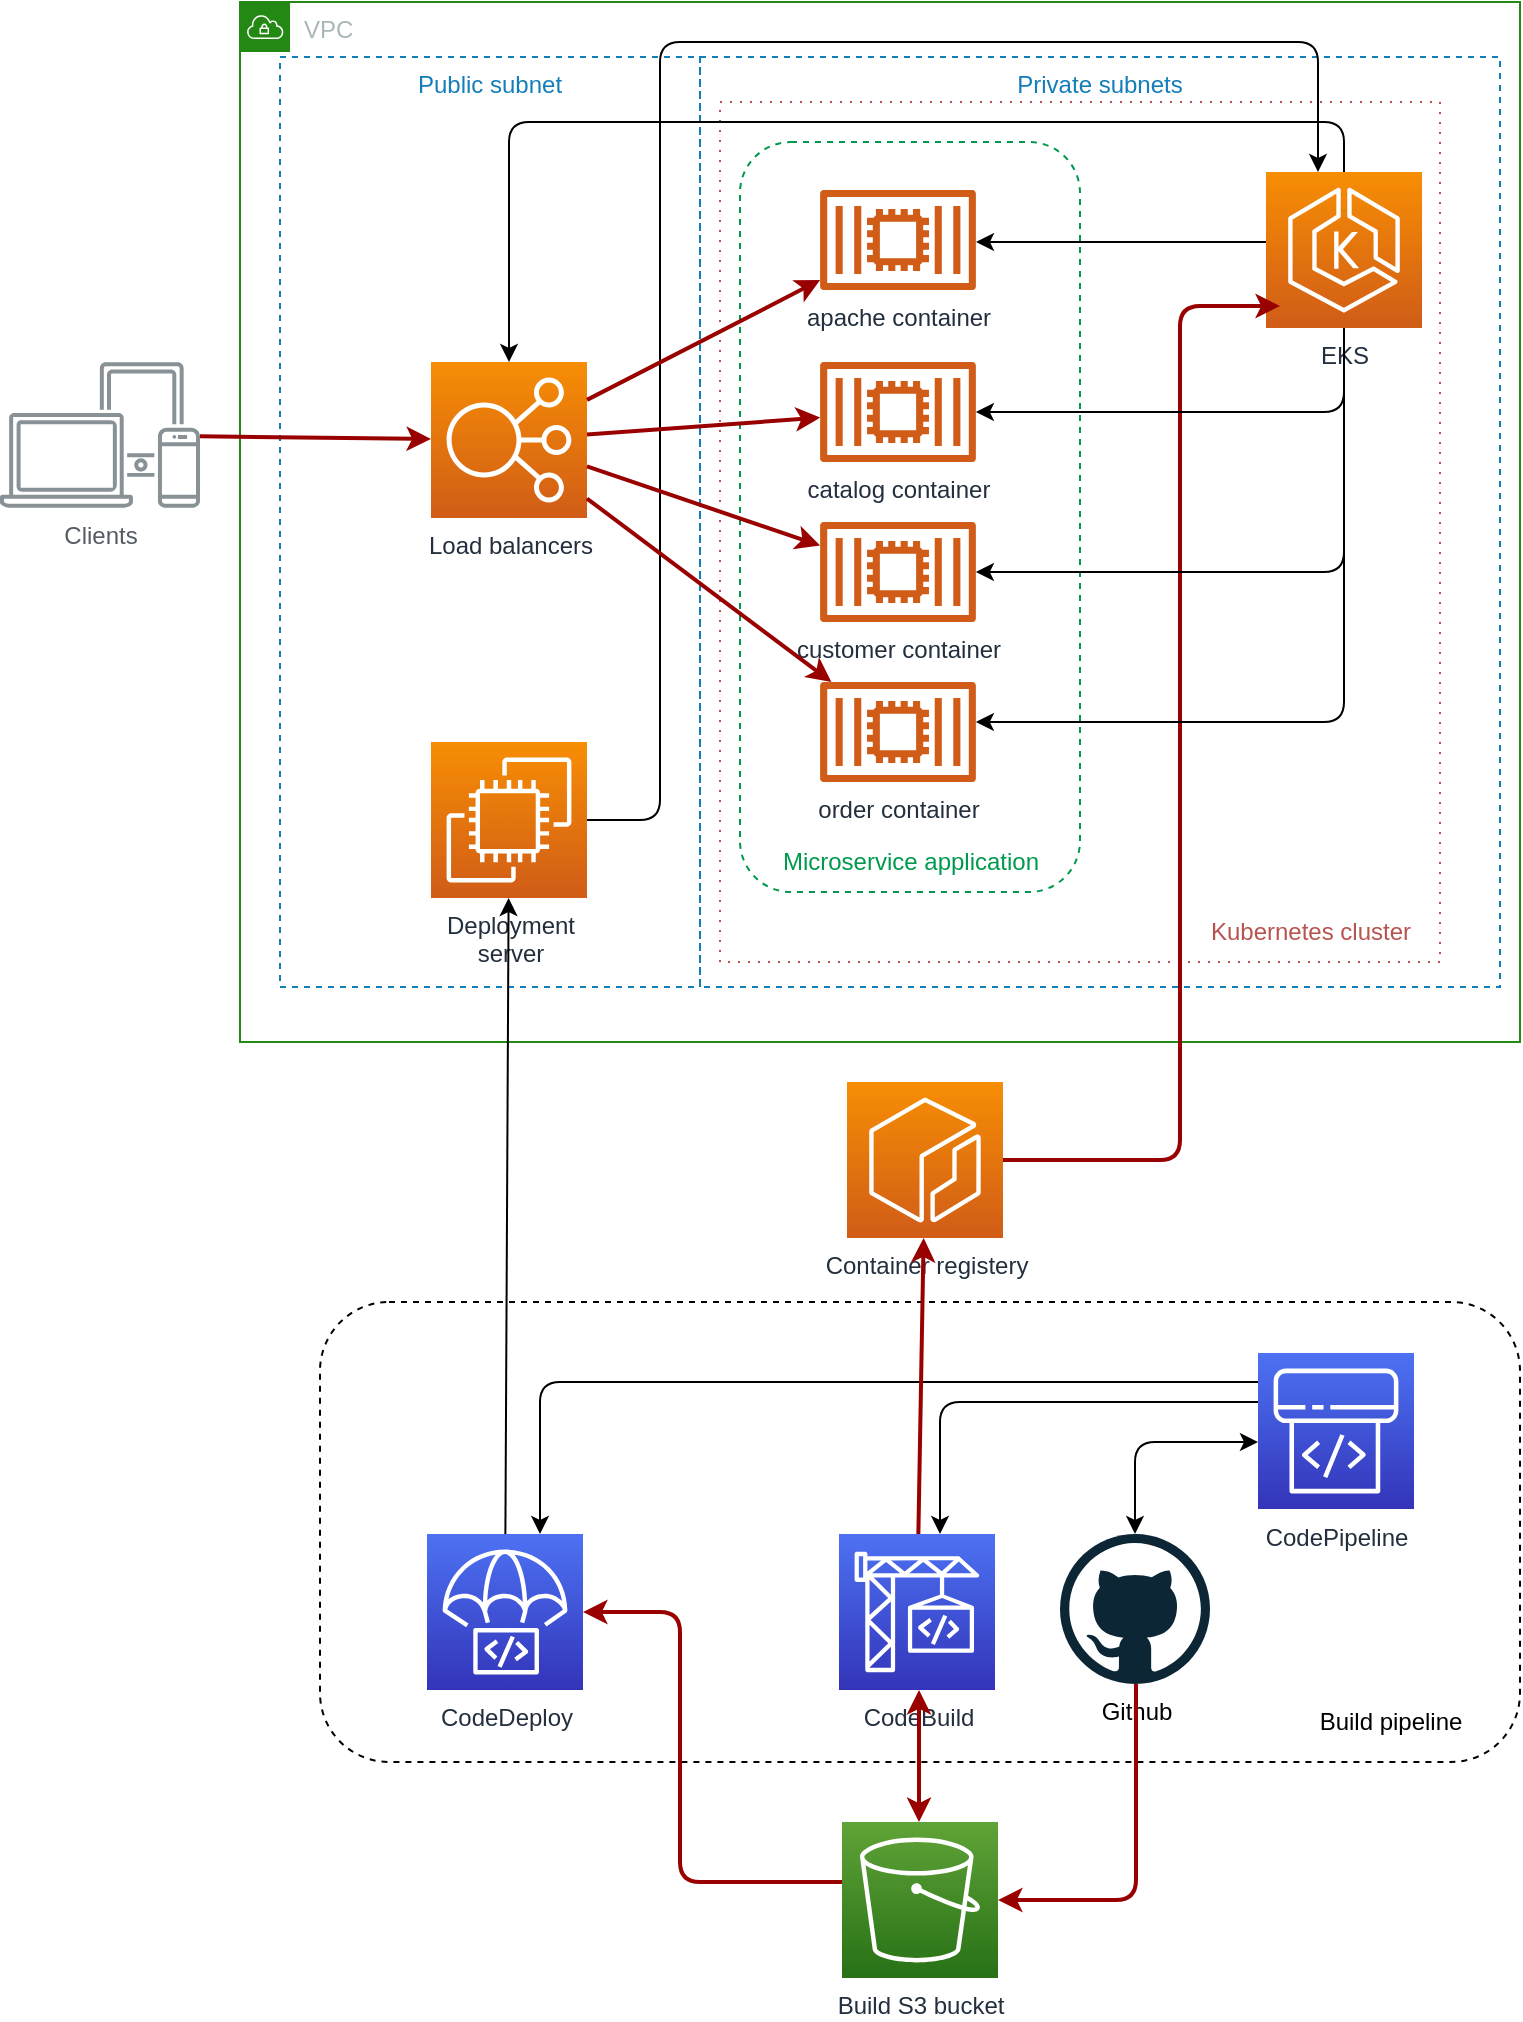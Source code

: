 <mxfile version="13.5.3" type="device"><diagram name="Page-1" id="c7558073-3199-34d8-9f00-42111426c3f3"><mxGraphModel dx="1038" dy="531" grid="1" gridSize="10" guides="1" tooltips="1" connect="1" arrows="1" fold="1" page="1" pageScale="1" pageWidth="826" pageHeight="1169" background="#ffffff" math="0" shadow="0"><root><mxCell id="0"/><mxCell id="1" parent="0"/><mxCell id="L9Fh5zcXAKIIQ8kLhhTJ-55" value="" style="group" vertex="1" connectable="0" parent="1"><mxGeometry x="40" y="80" width="760" height="988" as="geometry"/></mxCell><mxCell id="ja8qiLcumeHETiCR598y-166" value="VPC" style="points=[[0,0],[0.25,0],[0.5,0],[0.75,0],[1,0],[1,0.25],[1,0.5],[1,0.75],[1,1],[0.75,1],[0.5,1],[0.25,1],[0,1],[0,0.75],[0,0.5],[0,0.25]];outlineConnect=0;gradientColor=none;html=1;whiteSpace=wrap;fontSize=12;fontStyle=0;shape=mxgraph.aws4.group;grIcon=mxgraph.aws4.group_vpc;strokeColor=#248814;fillColor=none;verticalAlign=top;align=left;spacingLeft=30;fontColor=#AAB7B8;dashed=0;" parent="L9Fh5zcXAKIIQ8kLhhTJ-55" vertex="1"><mxGeometry x="120" width="640" height="520" as="geometry"/></mxCell><mxCell id="ja8qiLcumeHETiCR598y-167" value="Private subnets" style="fillColor=none;strokeColor=#147EBA;dashed=1;verticalAlign=top;fontStyle=0;fontColor=#147EBA;" parent="L9Fh5zcXAKIIQ8kLhhTJ-55" vertex="1"><mxGeometry x="350" y="27.5" width="400" height="465" as="geometry"/></mxCell><mxCell id="x9eU_9-JBzqkEoTvXEis-71" value="" style="rounded=0;whiteSpace=wrap;html=1;glass=0;dashed=1;dashPattern=1 4;strokeColor=#b85450;fillColor=none;" parent="L9Fh5zcXAKIIQ8kLhhTJ-55" vertex="1"><mxGeometry x="360" y="50" width="360" height="430" as="geometry"/></mxCell><mxCell id="ja8qiLcumeHETiCR598y-99" value="" style="rounded=1;whiteSpace=wrap;html=1;dashed=1;fillColor=none;strokeColor=#00994D;align=center;" parent="L9Fh5zcXAKIIQ8kLhhTJ-55" vertex="1"><mxGeometry x="370" y="70" width="170" height="375" as="geometry"/></mxCell><mxCell id="ja8qiLcumeHETiCR598y-165" value="Public subnet" style="fillColor=none;strokeColor=#147EBA;dashed=1;verticalAlign=top;fontStyle=0;fontColor=#147EBA;" parent="L9Fh5zcXAKIIQ8kLhhTJ-55" vertex="1"><mxGeometry x="140" y="27.5" width="210" height="465" as="geometry"/></mxCell><mxCell id="ja8qiLcumeHETiCR598y-105" value="EKS" style="outlineConnect=0;fontColor=#232F3E;gradientColor=#F78E04;gradientDirection=north;fillColor=#D05C17;strokeColor=#ffffff;dashed=0;verticalLabelPosition=bottom;verticalAlign=top;align=center;html=1;fontSize=12;fontStyle=0;aspect=fixed;shape=mxgraph.aws4.resourceIcon;resIcon=mxgraph.aws4.eks;" parent="L9Fh5zcXAKIIQ8kLhhTJ-55" vertex="1"><mxGeometry x="633" y="85" width="78" height="78" as="geometry"/></mxCell><mxCell id="ja8qiLcumeHETiCR598y-106" value="Deployment &lt;br&gt;server" style="outlineConnect=0;fontColor=#232F3E;gradientColor=#F78E04;gradientDirection=north;fillColor=#D05C17;strokeColor=#ffffff;dashed=0;verticalLabelPosition=bottom;verticalAlign=top;align=center;html=1;fontSize=12;fontStyle=0;aspect=fixed;shape=mxgraph.aws4.resourceIcon;resIcon=mxgraph.aws4.ec2;" parent="L9Fh5zcXAKIIQ8kLhhTJ-55" vertex="1"><mxGeometry x="215.5" y="370" width="78" height="78" as="geometry"/></mxCell><mxCell id="ja8qiLcumeHETiCR598y-108" value="Load balancers" style="outlineConnect=0;fontColor=#232F3E;gradientColor=#F78E04;gradientDirection=north;fillColor=#D05C17;strokeColor=#ffffff;dashed=0;verticalLabelPosition=bottom;verticalAlign=top;align=center;html=1;fontSize=12;fontStyle=0;aspect=fixed;shape=mxgraph.aws4.resourceIcon;resIcon=mxgraph.aws4.elastic_load_balancing;" parent="L9Fh5zcXAKIIQ8kLhhTJ-55" vertex="1"><mxGeometry x="215.5" y="180" width="78" height="78" as="geometry"/></mxCell><mxCell id="ja8qiLcumeHETiCR598y-109" value="apache container" style="outlineConnect=0;fontColor=#232F3E;gradientColor=none;fillColor=#D05C17;strokeColor=none;dashed=0;verticalLabelPosition=bottom;verticalAlign=top;align=center;html=1;fontSize=12;fontStyle=0;aspect=fixed;pointerEvents=1;shape=mxgraph.aws4.container_2;" parent="L9Fh5zcXAKIIQ8kLhhTJ-55" vertex="1"><mxGeometry x="410" y="94" width="78" height="50" as="geometry"/></mxCell><mxCell id="ja8qiLcumeHETiCR598y-135" style="edgeStyle=orthogonalEdgeStyle;rounded=1;orthogonalLoop=1;jettySize=auto;html=1;fontSize=20;" parent="L9Fh5zcXAKIIQ8kLhhTJ-55" source="ja8qiLcumeHETiCR598y-106" target="ja8qiLcumeHETiCR598y-105" edge="1"><mxGeometry relative="1" as="geometry"><Array as="points"><mxPoint x="330" y="409"/><mxPoint x="330" y="20"/><mxPoint x="659" y="20"/></Array></mxGeometry></mxCell><mxCell id="ja8qiLcumeHETiCR598y-136" value="" style="edgeStyle=none;noEdgeStyle=1;strokeColor=#990000;strokeWidth=2;" parent="L9Fh5zcXAKIIQ8kLhhTJ-55" source="ja8qiLcumeHETiCR598y-159" target="ja8qiLcumeHETiCR598y-108" edge="1"><mxGeometry width="100" height="100" relative="1" as="geometry"><mxPoint x="75.811" y="119.0" as="sourcePoint"/><mxPoint x="159.5" y="119" as="targetPoint"/></mxGeometry></mxCell><mxCell id="ja8qiLcumeHETiCR598y-137" value="" style="edgeStyle=none;noEdgeStyle=1;strokeColor=#990000;strokeWidth=2;" parent="L9Fh5zcXAKIIQ8kLhhTJ-55" source="ja8qiLcumeHETiCR598y-108" target="ja8qiLcumeHETiCR598y-109" edge="1"><mxGeometry width="100" height="100" relative="1" as="geometry"><mxPoint x="303.311" y="123.5" as="sourcePoint"/><mxPoint x="410" y="123" as="targetPoint"/></mxGeometry></mxCell><mxCell id="ja8qiLcumeHETiCR598y-150" value="" style="endArrow=classic;html=1;fontSize=20;" parent="L9Fh5zcXAKIIQ8kLhhTJ-55" source="ja8qiLcumeHETiCR598y-113" target="ja8qiLcumeHETiCR598y-106" edge="1"><mxGeometry width="50" height="50" relative="1" as="geometry"><mxPoint x="90" y="540" as="sourcePoint"/><mxPoint x="100" y="320" as="targetPoint"/></mxGeometry></mxCell><mxCell id="ja8qiLcumeHETiCR598y-155" value="" style="edgeStyle=elbowEdgeStyle;strokeColor=#990000;strokeWidth=2;" parent="L9Fh5zcXAKIIQ8kLhhTJ-55" source="ja8qiLcumeHETiCR598y-107" edge="1"><mxGeometry width="100" height="100" relative="1" as="geometry"><mxPoint x="473.853" y="418.765" as="sourcePoint"/><mxPoint x="640" y="152" as="targetPoint"/><Array as="points"><mxPoint x="590" y="340"/><mxPoint x="540" y="300"/><mxPoint x="560" y="140"/><mxPoint x="530" y="260"/><mxPoint x="659" y="230"/><mxPoint x="392.5" y="419"/></Array></mxGeometry></mxCell><mxCell id="ja8qiLcumeHETiCR598y-156" value="" style="endArrow=classic;html=1;fontSize=20;edgeStyle=elbowEdgeStyle;elbow=vertical;" parent="L9Fh5zcXAKIIQ8kLhhTJ-55" source="ja8qiLcumeHETiCR598y-105" edge="1"><mxGeometry width="50" height="50" relative="1" as="geometry"><mxPoint x="109.5" y="440" as="sourcePoint"/><mxPoint x="488" y="120" as="targetPoint"/></mxGeometry></mxCell><mxCell id="ja8qiLcumeHETiCR598y-159" value="Clients" style="outlineConnect=0;gradientColor=none;fontColor=#545B64;strokeColor=none;fillColor=#879196;dashed=0;verticalLabelPosition=bottom;verticalAlign=top;align=center;html=1;fontSize=12;fontStyle=0;aspect=fixed;shape=mxgraph.aws4.illustration_devices;pointerEvents=1" parent="L9Fh5zcXAKIIQ8kLhhTJ-55" vertex="1"><mxGeometry y="180" width="100" height="73" as="geometry"/></mxCell><mxCell id="ja8qiLcumeHETiCR598y-178" value="" style="endArrow=classic;html=1;fontSize=20;edgeStyle=elbowEdgeStyle;elbow=vertical;" parent="L9Fh5zcXAKIIQ8kLhhTJ-55" source="ja8qiLcumeHETiCR598y-105" target="ja8qiLcumeHETiCR598y-108" edge="1"><mxGeometry width="50" height="50" relative="1" as="geometry"><mxPoint x="10" y="234" as="sourcePoint"/><mxPoint x="60" y="184" as="targetPoint"/><Array as="points"><mxPoint x="550" y="60"/></Array></mxGeometry></mxCell><mxCell id="x9eU_9-JBzqkEoTvXEis-61" value="" style="group" parent="L9Fh5zcXAKIIQ8kLhhTJ-55" vertex="1" connectable="0"><mxGeometry x="160" y="540" width="600" height="448" as="geometry"/></mxCell><mxCell id="ja8qiLcumeHETiCR598y-115" value="" style="rounded=1;whiteSpace=wrap;html=1;dashed=1;fillColor=none;gradientColor=#9AC7BF;fontSize=20;" parent="x9eU_9-JBzqkEoTvXEis-61" vertex="1"><mxGeometry y="110" width="600" height="230" as="geometry"/></mxCell><mxCell id="ja8qiLcumeHETiCR598y-107" value="Container registery" style="outlineConnect=0;fontColor=#232F3E;gradientColor=#F78E04;gradientDirection=north;fillColor=#D05C17;strokeColor=#ffffff;dashed=0;verticalLabelPosition=bottom;verticalAlign=top;align=center;html=1;fontSize=12;fontStyle=0;aspect=fixed;shape=mxgraph.aws4.resourceIcon;resIcon=mxgraph.aws4.ecr;" parent="x9eU_9-JBzqkEoTvXEis-61" vertex="1"><mxGeometry x="263.5" width="78" height="78" as="geometry"/></mxCell><mxCell id="ja8qiLcumeHETiCR598y-111" value="CodeBuild" style="outlineConnect=0;fontColor=#232F3E;gradientColor=#4D72F3;gradientDirection=north;fillColor=#3334B9;strokeColor=#ffffff;dashed=0;verticalLabelPosition=bottom;verticalAlign=top;align=center;html=1;fontSize=12;fontStyle=0;aspect=fixed;shape=mxgraph.aws4.resourceIcon;resIcon=mxgraph.aws4.codebuild;" parent="x9eU_9-JBzqkEoTvXEis-61" vertex="1"><mxGeometry x="259.5" y="226" width="78" height="78" as="geometry"/></mxCell><mxCell id="ja8qiLcumeHETiCR598y-113" value="CodeDeploy&lt;br&gt;" style="outlineConnect=0;fontColor=#232F3E;gradientColor=#4D72F3;gradientDirection=north;fillColor=#3334B9;strokeColor=#ffffff;dashed=0;verticalLabelPosition=bottom;verticalAlign=top;align=center;html=1;fontSize=12;fontStyle=0;aspect=fixed;shape=mxgraph.aws4.resourceIcon;resIcon=mxgraph.aws4.codedeploy;" parent="x9eU_9-JBzqkEoTvXEis-61" vertex="1"><mxGeometry x="53.5" y="226" width="78" height="78" as="geometry"/></mxCell><mxCell id="ja8qiLcumeHETiCR598y-141" value="" style="edgeStyle=elbowEdgeStyle;strokeColor=#990000;strokeWidth=2;startArrow=classic;startFill=1;" parent="x9eU_9-JBzqkEoTvXEis-61" source="ja8qiLcumeHETiCR598y-143" target="ja8qiLcumeHETiCR598y-111" edge="1"><mxGeometry width="100" height="100" relative="1" as="geometry"><mxPoint x="470" y="380" as="sourcePoint"/><mxPoint x="267" y="244" as="targetPoint"/><Array as="points"/></mxGeometry></mxCell><mxCell id="ja8qiLcumeHETiCR598y-143" value="Build S3 bucket" style="outlineConnect=0;fontColor=#232F3E;gradientColor=#60A337;gradientDirection=north;fillColor=#277116;strokeColor=#ffffff;dashed=0;verticalLabelPosition=bottom;verticalAlign=top;align=center;html=1;fontSize=12;fontStyle=0;aspect=fixed;shape=mxgraph.aws4.resourceIcon;resIcon=mxgraph.aws4.s3;" parent="x9eU_9-JBzqkEoTvXEis-61" vertex="1"><mxGeometry x="261" y="370" width="78" height="78" as="geometry"/></mxCell><mxCell id="ja8qiLcumeHETiCR598y-147" value="" style="edgeStyle=elbowEdgeStyle;elbow=vertical;endArrow=classic;html=1;fontSize=20;" parent="x9eU_9-JBzqkEoTvXEis-61" source="ja8qiLcumeHETiCR598y-114" target="ja8qiLcumeHETiCR598y-111" edge="1"><mxGeometry width="50" height="50" relative="1" as="geometry"><mxPoint x="178" y="168.5" as="sourcePoint"/><mxPoint x="130" y="20" as="targetPoint"/><Array as="points"><mxPoint x="310" y="160"/><mxPoint x="190" y="110"/><mxPoint x="380" y="120"/><mxPoint x="340" y="160"/><mxPoint x="350" y="144"/></Array></mxGeometry></mxCell><mxCell id="ja8qiLcumeHETiCR598y-148" value="" style="edgeStyle=elbowEdgeStyle;elbow=vertical;endArrow=classic;html=1;fontSize=20;" parent="x9eU_9-JBzqkEoTvXEis-61" source="ja8qiLcumeHETiCR598y-114" target="ja8qiLcumeHETiCR598y-113" edge="1"><mxGeometry width="50" height="50" relative="1" as="geometry"><mxPoint x="311" y="126" as="sourcePoint"/><mxPoint x="150" y="161" as="targetPoint"/><Array as="points"><mxPoint x="110" y="150"/><mxPoint x="190" y="120"/><mxPoint x="120" y="160"/><mxPoint x="230" y="130"/><mxPoint x="110" y="160"/><mxPoint x="120" y="144"/><mxPoint x="150" y="126"/><mxPoint x="30" y="76"/><mxPoint x="220" y="86"/><mxPoint x="180" y="126"/><mxPoint x="190" y="110"/></Array></mxGeometry></mxCell><mxCell id="ja8qiLcumeHETiCR598y-151" value="" style="edgeStyle=none;noEdgeStyle=1;strokeColor=#990000;strokeWidth=2;" parent="x9eU_9-JBzqkEoTvXEis-61" source="ja8qiLcumeHETiCR598y-111" target="ja8qiLcumeHETiCR598y-107" edge="1"><mxGeometry width="100" height="100" relative="1" as="geometry"><mxPoint x="243" y="360" as="sourcePoint"/><mxPoint x="115.0" y="360" as="targetPoint"/></mxGeometry></mxCell><mxCell id="ja8qiLcumeHETiCR598y-154" value="" style="edgeStyle=elbowEdgeStyle;strokeColor=#990000;strokeWidth=2;exitX=0;exitY=0.385;exitDx=0;exitDy=0;exitPerimeter=0;" parent="x9eU_9-JBzqkEoTvXEis-61" source="ja8qiLcumeHETiCR598y-143" target="ja8qiLcumeHETiCR598y-113" edge="1"><mxGeometry width="100" height="100" relative="1" as="geometry"><mxPoint x="210" y="430" as="sourcePoint"/><mxPoint x="320" y="283" as="targetPoint"/><Array as="points"><mxPoint x="180" y="320"/><mxPoint x="180" y="380"/></Array></mxGeometry></mxCell><mxCell id="x9eU_9-JBzqkEoTvXEis-55" value="Github&lt;br&gt;" style="dashed=0;outlineConnect=0;html=1;align=center;labelPosition=center;verticalLabelPosition=bottom;verticalAlign=top;shape=mxgraph.weblogos.github" parent="x9eU_9-JBzqkEoTvXEis-61" vertex="1"><mxGeometry x="370" y="226" width="75" height="75" as="geometry"/></mxCell><mxCell id="x9eU_9-JBzqkEoTvXEis-58" value="" style="edgeStyle=elbowEdgeStyle;strokeColor=#990000;strokeWidth=2;" parent="x9eU_9-JBzqkEoTvXEis-61" source="x9eU_9-JBzqkEoTvXEis-55" target="ja8qiLcumeHETiCR598y-143" edge="1"><mxGeometry width="100" height="100" relative="1" as="geometry"><mxPoint x="141.5" y="275" as="sourcePoint"/><mxPoint x="271" y="410.03" as="targetPoint"/><Array as="points"><mxPoint x="408" y="340"/><mxPoint x="190" y="330"/><mxPoint x="508" y="240"/><mxPoint x="500" y="280"/><mxPoint x="508" y="280"/><mxPoint x="408" y="310"/></Array></mxGeometry></mxCell><mxCell id="ja8qiLcumeHETiCR598y-114" value="CodePipeline&lt;br&gt;" style="outlineConnect=0;fontColor=#232F3E;gradientColor=#4D72F3;gradientDirection=north;fillColor=#3334B9;strokeColor=#ffffff;dashed=0;verticalLabelPosition=bottom;verticalAlign=top;align=center;html=1;fontSize=12;fontStyle=0;aspect=fixed;shape=mxgraph.aws4.resourceIcon;resIcon=mxgraph.aws4.codepipeline;" parent="x9eU_9-JBzqkEoTvXEis-61" vertex="1"><mxGeometry x="469" y="135.5" width="78" height="78" as="geometry"/></mxCell><mxCell id="ja8qiLcumeHETiCR598y-142" value="" style="edgeStyle=elbowEdgeStyle;elbow=vertical;endArrow=classic;html=1;fontSize=20;startArrow=classic;startFill=1;" parent="x9eU_9-JBzqkEoTvXEis-61" source="x9eU_9-JBzqkEoTvXEis-55" target="ja8qiLcumeHETiCR598y-114" edge="1"><mxGeometry width="50" height="50" relative="1" as="geometry"><mxPoint x="440" y="226" as="sourcePoint"/><mxPoint x="-160" y="380" as="targetPoint"/><Array as="points"><mxPoint x="450" y="180"/><mxPoint x="420" y="210"/><mxPoint x="440" y="190"/></Array></mxGeometry></mxCell><mxCell id="L9Fh5zcXAKIIQ8kLhhTJ-54" value="Build pipeline" style="text;html=1;align=center;verticalAlign=middle;resizable=0;points=[];autosize=1;" vertex="1" parent="x9eU_9-JBzqkEoTvXEis-61"><mxGeometry x="490" y="310" width="90" height="20" as="geometry"/></mxCell><mxCell id="x9eU_9-JBzqkEoTvXEis-63" value="" style="endArrow=classic;html=1;fontSize=20;edgeStyle=elbowEdgeStyle;elbow=vertical;" parent="L9Fh5zcXAKIIQ8kLhhTJ-55" source="ja8qiLcumeHETiCR598y-105" target="x9eU_9-JBzqkEoTvXEis-59" edge="1"><mxGeometry width="50" height="50" relative="1" as="geometry"><mxPoint x="643" y="130" as="sourcePoint"/><mxPoint x="498" y="130" as="targetPoint"/><Array as="points"><mxPoint x="550" y="205"/><mxPoint x="550" y="190"/><mxPoint x="590" y="140"/><mxPoint x="550" y="190"/></Array></mxGeometry></mxCell><mxCell id="x9eU_9-JBzqkEoTvXEis-59" value="catalog container" style="outlineConnect=0;fontColor=#232F3E;gradientColor=none;fillColor=#D05C17;strokeColor=none;dashed=0;verticalLabelPosition=bottom;verticalAlign=top;align=center;html=1;fontSize=12;fontStyle=0;aspect=fixed;pointerEvents=1;shape=mxgraph.aws4.container_2;" parent="L9Fh5zcXAKIIQ8kLhhTJ-55" vertex="1"><mxGeometry x="410" y="180" width="78" height="50" as="geometry"/></mxCell><mxCell id="x9eU_9-JBzqkEoTvXEis-60" value="customer container" style="outlineConnect=0;fontColor=#232F3E;gradientColor=none;fillColor=#D05C17;strokeColor=none;dashed=0;verticalLabelPosition=bottom;verticalAlign=top;align=center;html=1;fontSize=12;fontStyle=0;aspect=fixed;pointerEvents=1;shape=mxgraph.aws4.container_2;" parent="L9Fh5zcXAKIIQ8kLhhTJ-55" vertex="1"><mxGeometry x="410" y="260" width="78" height="50" as="geometry"/></mxCell><mxCell id="x9eU_9-JBzqkEoTvXEis-62" value="order container" style="outlineConnect=0;fontColor=#232F3E;gradientColor=none;fillColor=#D05C17;strokeColor=none;dashed=0;verticalLabelPosition=bottom;verticalAlign=top;align=center;html=1;fontSize=12;fontStyle=0;aspect=fixed;pointerEvents=1;shape=mxgraph.aws4.container_2;" parent="L9Fh5zcXAKIIQ8kLhhTJ-55" vertex="1"><mxGeometry x="410" y="340" width="78" height="50" as="geometry"/></mxCell><mxCell id="x9eU_9-JBzqkEoTvXEis-64" value="" style="endArrow=classic;html=1;fontSize=20;edgeStyle=elbowEdgeStyle;elbow=vertical;" parent="L9Fh5zcXAKIIQ8kLhhTJ-55" source="ja8qiLcumeHETiCR598y-105" target="x9eU_9-JBzqkEoTvXEis-60" edge="1"><mxGeometry width="50" height="50" relative="1" as="geometry"><mxPoint x="682" y="173" as="sourcePoint"/><mxPoint x="498" y="200" as="targetPoint"/><Array as="points"><mxPoint x="630" y="285"/><mxPoint x="620" y="290"/><mxPoint x="550" y="268"/><mxPoint x="600" y="150"/><mxPoint x="560" y="200"/></Array></mxGeometry></mxCell><mxCell id="x9eU_9-JBzqkEoTvXEis-65" value="" style="endArrow=classic;html=1;fontSize=20;edgeStyle=elbowEdgeStyle;elbow=vertical;" parent="L9Fh5zcXAKIIQ8kLhhTJ-55" source="ja8qiLcumeHETiCR598y-105" target="x9eU_9-JBzqkEoTvXEis-62" edge="1"><mxGeometry width="50" height="50" relative="1" as="geometry"><mxPoint x="682" y="173" as="sourcePoint"/><mxPoint x="498" y="295" as="targetPoint"/><Array as="points"><mxPoint x="550" y="360"/><mxPoint x="630" y="300"/><mxPoint x="560" y="278"/><mxPoint x="610" y="160"/><mxPoint x="570" y="210"/></Array></mxGeometry></mxCell><mxCell id="x9eU_9-JBzqkEoTvXEis-66" value="" style="edgeStyle=none;noEdgeStyle=1;strokeColor=#990000;strokeWidth=2;" parent="L9Fh5zcXAKIIQ8kLhhTJ-55" source="ja8qiLcumeHETiCR598y-108" target="x9eU_9-JBzqkEoTvXEis-59" edge="1"><mxGeometry width="100" height="100" relative="1" as="geometry"><mxPoint x="303.5" y="129" as="sourcePoint"/><mxPoint x="420" y="129" as="targetPoint"/></mxGeometry></mxCell><mxCell id="x9eU_9-JBzqkEoTvXEis-67" value="" style="edgeStyle=none;noEdgeStyle=1;strokeColor=#990000;strokeWidth=2;" parent="L9Fh5zcXAKIIQ8kLhhTJ-55" source="ja8qiLcumeHETiCR598y-108" target="x9eU_9-JBzqkEoTvXEis-60" edge="1"><mxGeometry width="100" height="100" relative="1" as="geometry"><mxPoint x="303.5" y="146.244" as="sourcePoint"/><mxPoint x="420" y="197.756" as="targetPoint"/></mxGeometry></mxCell><mxCell id="x9eU_9-JBzqkEoTvXEis-68" value="" style="edgeStyle=none;noEdgeStyle=1;strokeColor=#990000;strokeWidth=2;" parent="L9Fh5zcXAKIIQ8kLhhTJ-55" source="ja8qiLcumeHETiCR598y-108" target="x9eU_9-JBzqkEoTvXEis-62" edge="1"><mxGeometry width="100" height="100" relative="1" as="geometry"><mxPoint x="303.5" y="162.285" as="sourcePoint"/><mxPoint x="429.761" y="270.045" as="targetPoint"/></mxGeometry></mxCell><mxCell id="x9eU_9-JBzqkEoTvXEis-69" value="Microservice application" style="text;html=1;align=center;verticalAlign=middle;resizable=0;points=[];autosize=1;fontColor=#00994D;" parent="L9Fh5zcXAKIIQ8kLhhTJ-55" vertex="1"><mxGeometry x="385" y="420" width="140" height="20" as="geometry"/></mxCell><mxCell id="x9eU_9-JBzqkEoTvXEis-72" value="Kubernetes cluster" style="text;html=1;align=center;verticalAlign=middle;resizable=0;points=[];autosize=1;fontColor=#B85450;" parent="L9Fh5zcXAKIIQ8kLhhTJ-55" vertex="1"><mxGeometry x="595" y="455" width="120" height="20" as="geometry"/></mxCell></root></mxGraphModel></diagram></mxfile>